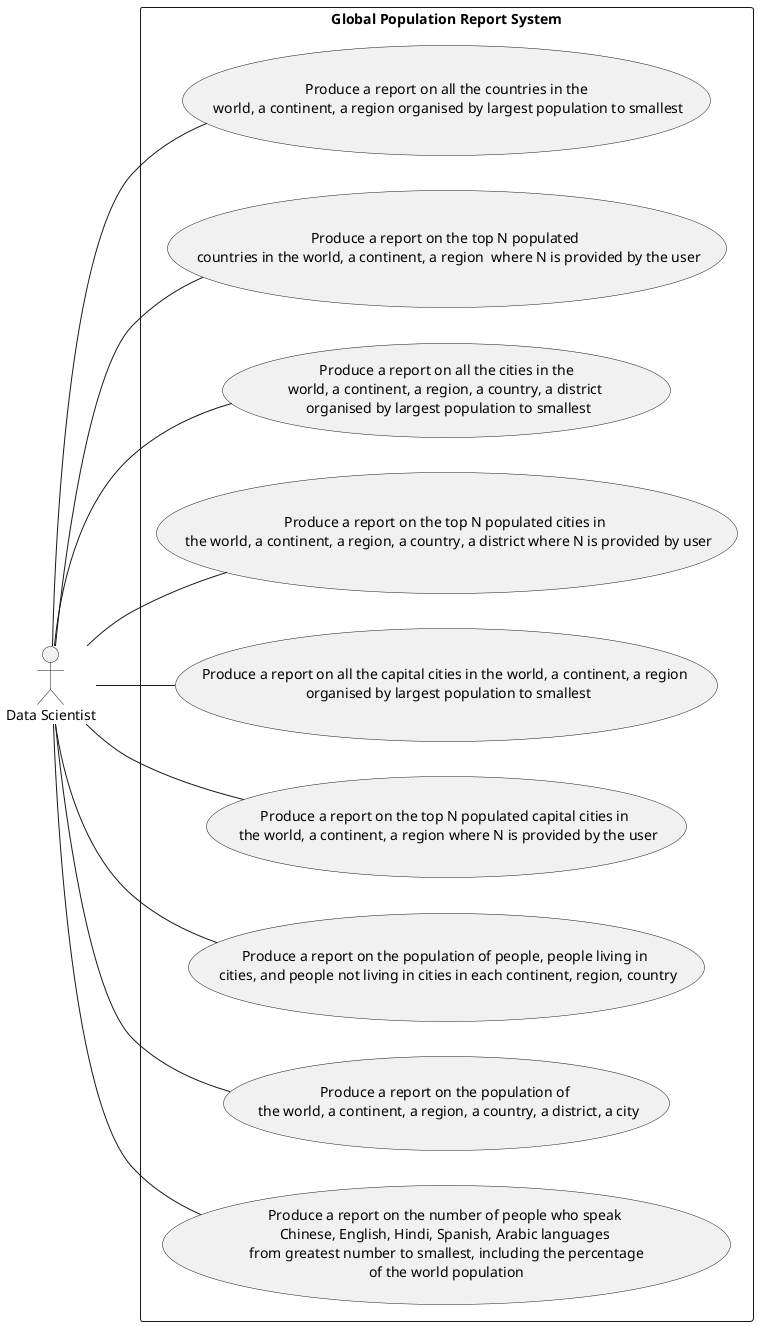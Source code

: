 @startuml
left to right direction

actor "Data Scientist" as DS

rectangle "Global Population Report System" {
    usecase "Produce a report on all the countries in the\n world, a continent, a region organised by largest population to smallest" as UC1to3
    usecase "Produce a report on the top N populated \n countries in the world, a continent, a region  where N is provided by the user" as UC4to6
    usecase "Produce a report on all the cities in the\n world, a continent, a region, a country, a district  \n organised by largest population to smallest" as UC7to11
    usecase "Produce a report on the top N populated cities in \n the world, a continent, a region, a country, a district where N is provided by user" as UC12to16
    usecase "Produce a report on all the capital cities in the world, a continent, a region \n organised by largest population to smallest" as UC17to19
    usecase "Produce a report on the top N populated capital cities in \n the world, a continent, a region where N is provided by the user" as UC20to22
    usecase "Produce a report on the population of people, people living in \n cities, and people not living in cities in each continent, region, country" as UC23to25
    usecase "Produce a report on the population of \n the world, a continent, a region, a country, a district, a city" as UC26to31
    usecase "Produce a report on the number of people who speak \nChinese, English, Hindi, Spanish, Arabic languages \n from greatest number to smallest, including the percentage \nof the world population" as UC32
}

DS -- UC1to3
DS -- UC4to6
DS -- UC7to11
DS -- UC12to16
DS -- UC17to19
DS -- UC20to22
DS -- UC23to25
DS -- UC26to31
DS -- UC32
@enduml
